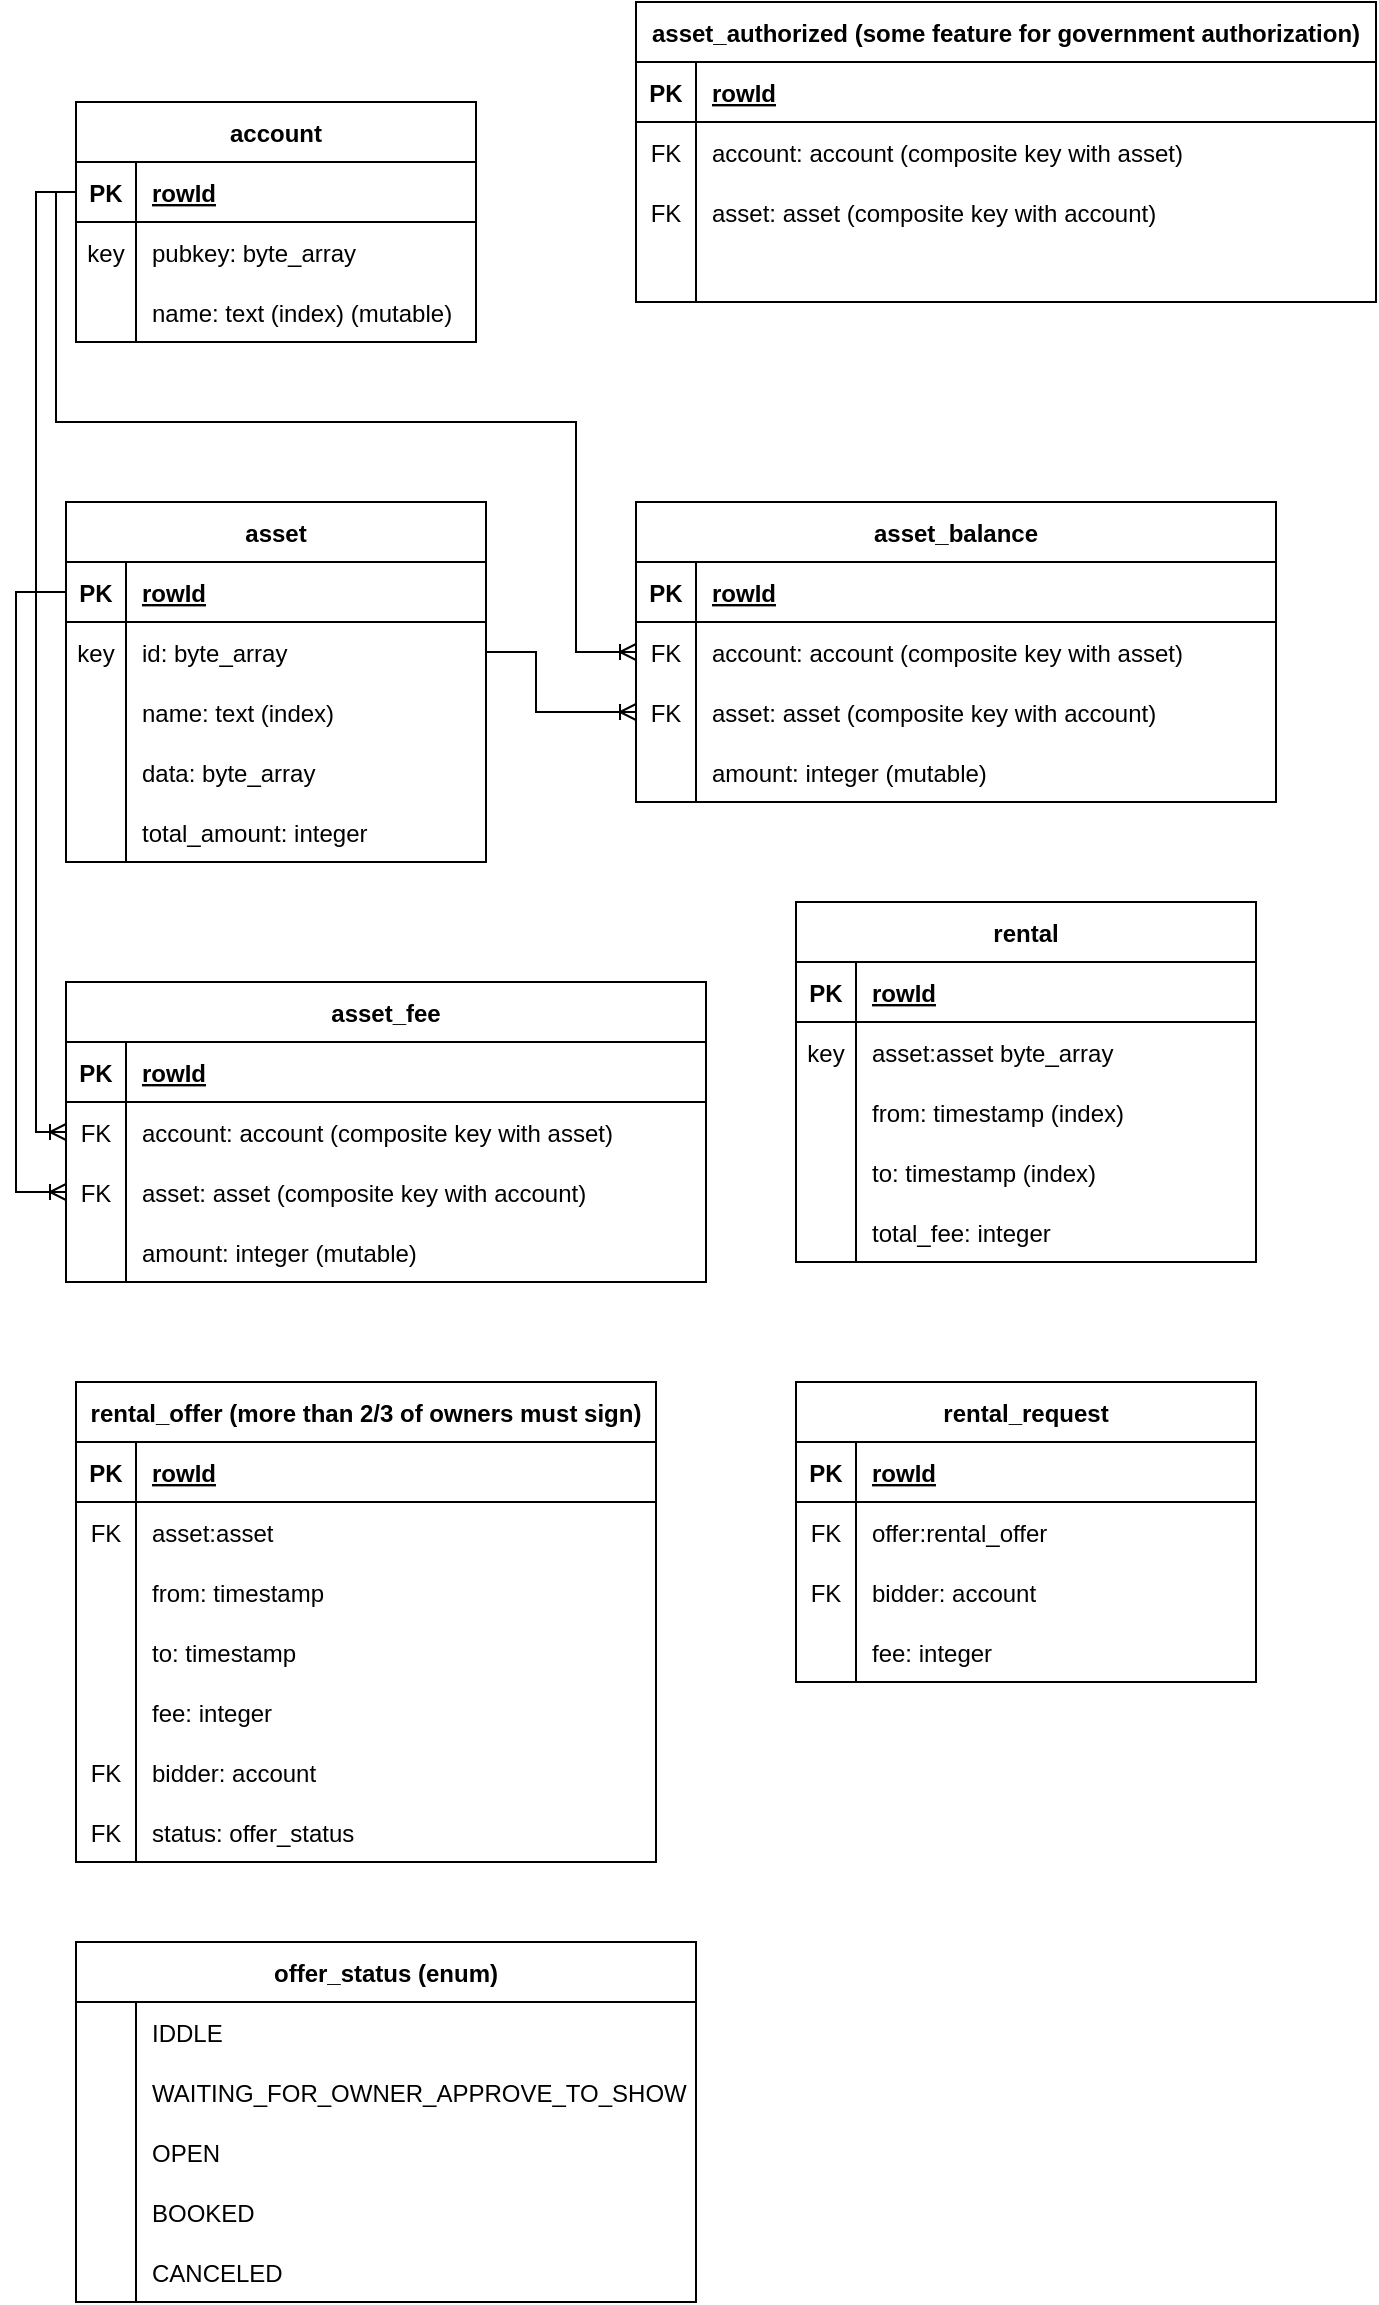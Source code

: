 <mxfile version="20.8.23" type="device"><diagram id="C5RBs43oDa-KdzZeNtuy" name="Page-1"><mxGraphModel dx="893" dy="467" grid="1" gridSize="10" guides="1" tooltips="1" connect="1" arrows="1" fold="1" page="1" pageScale="1" pageWidth="827" pageHeight="1169" math="0" shadow="0"><root><mxCell id="WIyWlLk6GJQsqaUBKTNV-0"/><mxCell id="WIyWlLk6GJQsqaUBKTNV-1" parent="WIyWlLk6GJQsqaUBKTNV-0"/><mxCell id="k_bjgBoS6X2wO3wwFMrc-0" value="account" style="shape=table;startSize=30;container=1;collapsible=1;childLayout=tableLayout;fixedRows=1;rowLines=0;fontStyle=1;align=center;resizeLast=1;" parent="WIyWlLk6GJQsqaUBKTNV-1" vertex="1"><mxGeometry x="120" y="160" width="200" height="120" as="geometry"/></mxCell><mxCell id="k_bjgBoS6X2wO3wwFMrc-1" value="" style="shape=tableRow;horizontal=0;startSize=0;swimlaneHead=0;swimlaneBody=0;fillColor=none;collapsible=0;dropTarget=0;points=[[0,0.5],[1,0.5]];portConstraint=eastwest;top=0;left=0;right=0;bottom=1;" parent="k_bjgBoS6X2wO3wwFMrc-0" vertex="1"><mxGeometry y="30" width="200" height="30" as="geometry"/></mxCell><mxCell id="k_bjgBoS6X2wO3wwFMrc-2" value="PK" style="shape=partialRectangle;connectable=0;fillColor=none;top=0;left=0;bottom=0;right=0;fontStyle=1;overflow=hidden;" parent="k_bjgBoS6X2wO3wwFMrc-1" vertex="1"><mxGeometry width="30" height="30" as="geometry"><mxRectangle width="30" height="30" as="alternateBounds"/></mxGeometry></mxCell><mxCell id="k_bjgBoS6X2wO3wwFMrc-3" value="rowId" style="shape=partialRectangle;connectable=0;fillColor=none;top=0;left=0;bottom=0;right=0;align=left;spacingLeft=6;fontStyle=5;overflow=hidden;" parent="k_bjgBoS6X2wO3wwFMrc-1" vertex="1"><mxGeometry x="30" width="170" height="30" as="geometry"><mxRectangle width="170" height="30" as="alternateBounds"/></mxGeometry></mxCell><mxCell id="k_bjgBoS6X2wO3wwFMrc-4" value="" style="shape=tableRow;horizontal=0;startSize=0;swimlaneHead=0;swimlaneBody=0;fillColor=none;collapsible=0;dropTarget=0;points=[[0,0.5],[1,0.5]];portConstraint=eastwest;top=0;left=0;right=0;bottom=0;" parent="k_bjgBoS6X2wO3wwFMrc-0" vertex="1"><mxGeometry y="60" width="200" height="30" as="geometry"/></mxCell><mxCell id="k_bjgBoS6X2wO3wwFMrc-5" value="key" style="shape=partialRectangle;connectable=0;fillColor=none;top=0;left=0;bottom=0;right=0;editable=1;overflow=hidden;" parent="k_bjgBoS6X2wO3wwFMrc-4" vertex="1"><mxGeometry width="30" height="30" as="geometry"><mxRectangle width="30" height="30" as="alternateBounds"/></mxGeometry></mxCell><mxCell id="k_bjgBoS6X2wO3wwFMrc-6" value="pubkey: byte_array" style="shape=partialRectangle;connectable=0;fillColor=none;top=0;left=0;bottom=0;right=0;align=left;spacingLeft=6;overflow=hidden;" parent="k_bjgBoS6X2wO3wwFMrc-4" vertex="1"><mxGeometry x="30" width="170" height="30" as="geometry"><mxRectangle width="170" height="30" as="alternateBounds"/></mxGeometry></mxCell><mxCell id="k_bjgBoS6X2wO3wwFMrc-7" value="" style="shape=tableRow;horizontal=0;startSize=0;swimlaneHead=0;swimlaneBody=0;fillColor=none;collapsible=0;dropTarget=0;points=[[0,0.5],[1,0.5]];portConstraint=eastwest;top=0;left=0;right=0;bottom=0;" parent="k_bjgBoS6X2wO3wwFMrc-0" vertex="1"><mxGeometry y="90" width="200" height="30" as="geometry"/></mxCell><mxCell id="k_bjgBoS6X2wO3wwFMrc-8" value="" style="shape=partialRectangle;connectable=0;fillColor=none;top=0;left=0;bottom=0;right=0;editable=1;overflow=hidden;" parent="k_bjgBoS6X2wO3wwFMrc-7" vertex="1"><mxGeometry width="30" height="30" as="geometry"><mxRectangle width="30" height="30" as="alternateBounds"/></mxGeometry></mxCell><mxCell id="k_bjgBoS6X2wO3wwFMrc-9" value="name: text (index) (mutable)" style="shape=partialRectangle;connectable=0;fillColor=none;top=0;left=0;bottom=0;right=0;align=left;spacingLeft=6;overflow=hidden;" parent="k_bjgBoS6X2wO3wwFMrc-7" vertex="1"><mxGeometry x="30" width="170" height="30" as="geometry"><mxRectangle width="170" height="30" as="alternateBounds"/></mxGeometry></mxCell><mxCell id="k_bjgBoS6X2wO3wwFMrc-10" value="asset" style="shape=table;startSize=30;container=1;collapsible=1;childLayout=tableLayout;fixedRows=1;rowLines=0;fontStyle=1;align=center;resizeLast=1;" parent="WIyWlLk6GJQsqaUBKTNV-1" vertex="1"><mxGeometry x="115" y="360" width="210" height="180" as="geometry"/></mxCell><mxCell id="k_bjgBoS6X2wO3wwFMrc-11" value="" style="shape=tableRow;horizontal=0;startSize=0;swimlaneHead=0;swimlaneBody=0;fillColor=none;collapsible=0;dropTarget=0;points=[[0,0.5],[1,0.5]];portConstraint=eastwest;top=0;left=0;right=0;bottom=1;" parent="k_bjgBoS6X2wO3wwFMrc-10" vertex="1"><mxGeometry y="30" width="210" height="30" as="geometry"/></mxCell><mxCell id="k_bjgBoS6X2wO3wwFMrc-12" value="PK" style="shape=partialRectangle;connectable=0;fillColor=none;top=0;left=0;bottom=0;right=0;fontStyle=1;overflow=hidden;" parent="k_bjgBoS6X2wO3wwFMrc-11" vertex="1"><mxGeometry width="30" height="30" as="geometry"><mxRectangle width="30" height="30" as="alternateBounds"/></mxGeometry></mxCell><mxCell id="k_bjgBoS6X2wO3wwFMrc-13" value="rowId" style="shape=partialRectangle;connectable=0;fillColor=none;top=0;left=0;bottom=0;right=0;align=left;spacingLeft=6;fontStyle=5;overflow=hidden;" parent="k_bjgBoS6X2wO3wwFMrc-11" vertex="1"><mxGeometry x="30" width="180" height="30" as="geometry"><mxRectangle width="180" height="30" as="alternateBounds"/></mxGeometry></mxCell><mxCell id="k_bjgBoS6X2wO3wwFMrc-14" value="" style="shape=tableRow;horizontal=0;startSize=0;swimlaneHead=0;swimlaneBody=0;fillColor=none;collapsible=0;dropTarget=0;points=[[0,0.5],[1,0.5]];portConstraint=eastwest;top=0;left=0;right=0;bottom=0;" parent="k_bjgBoS6X2wO3wwFMrc-10" vertex="1"><mxGeometry y="60" width="210" height="30" as="geometry"/></mxCell><mxCell id="k_bjgBoS6X2wO3wwFMrc-15" value="key" style="shape=partialRectangle;connectable=0;fillColor=none;top=0;left=0;bottom=0;right=0;editable=1;overflow=hidden;" parent="k_bjgBoS6X2wO3wwFMrc-14" vertex="1"><mxGeometry width="30" height="30" as="geometry"><mxRectangle width="30" height="30" as="alternateBounds"/></mxGeometry></mxCell><mxCell id="k_bjgBoS6X2wO3wwFMrc-16" value="id: byte_array" style="shape=partialRectangle;connectable=0;fillColor=none;top=0;left=0;bottom=0;right=0;align=left;spacingLeft=6;overflow=hidden;" parent="k_bjgBoS6X2wO3wwFMrc-14" vertex="1"><mxGeometry x="30" width="180" height="30" as="geometry"><mxRectangle width="180" height="30" as="alternateBounds"/></mxGeometry></mxCell><mxCell id="k_bjgBoS6X2wO3wwFMrc-17" value="" style="shape=tableRow;horizontal=0;startSize=0;swimlaneHead=0;swimlaneBody=0;fillColor=none;collapsible=0;dropTarget=0;points=[[0,0.5],[1,0.5]];portConstraint=eastwest;top=0;left=0;right=0;bottom=0;" parent="k_bjgBoS6X2wO3wwFMrc-10" vertex="1"><mxGeometry y="90" width="210" height="30" as="geometry"/></mxCell><mxCell id="k_bjgBoS6X2wO3wwFMrc-18" value="" style="shape=partialRectangle;connectable=0;fillColor=none;top=0;left=0;bottom=0;right=0;editable=1;overflow=hidden;" parent="k_bjgBoS6X2wO3wwFMrc-17" vertex="1"><mxGeometry width="30" height="30" as="geometry"><mxRectangle width="30" height="30" as="alternateBounds"/></mxGeometry></mxCell><mxCell id="k_bjgBoS6X2wO3wwFMrc-19" value="name: text (index)" style="shape=partialRectangle;connectable=0;fillColor=none;top=0;left=0;bottom=0;right=0;align=left;spacingLeft=6;overflow=hidden;" parent="k_bjgBoS6X2wO3wwFMrc-17" vertex="1"><mxGeometry x="30" width="180" height="30" as="geometry"><mxRectangle width="180" height="30" as="alternateBounds"/></mxGeometry></mxCell><mxCell id="k_bjgBoS6X2wO3wwFMrc-20" value="" style="shape=tableRow;horizontal=0;startSize=0;swimlaneHead=0;swimlaneBody=0;fillColor=none;collapsible=0;dropTarget=0;points=[[0,0.5],[1,0.5]];portConstraint=eastwest;top=0;left=0;right=0;bottom=0;" parent="k_bjgBoS6X2wO3wwFMrc-10" vertex="1"><mxGeometry y="120" width="210" height="30" as="geometry"/></mxCell><mxCell id="k_bjgBoS6X2wO3wwFMrc-21" value="" style="shape=partialRectangle;connectable=0;fillColor=none;top=0;left=0;bottom=0;right=0;editable=1;overflow=hidden;" parent="k_bjgBoS6X2wO3wwFMrc-20" vertex="1"><mxGeometry width="30" height="30" as="geometry"><mxRectangle width="30" height="30" as="alternateBounds"/></mxGeometry></mxCell><mxCell id="k_bjgBoS6X2wO3wwFMrc-22" value="data: byte_array" style="shape=partialRectangle;connectable=0;fillColor=none;top=0;left=0;bottom=0;right=0;align=left;spacingLeft=6;overflow=hidden;" parent="k_bjgBoS6X2wO3wwFMrc-20" vertex="1"><mxGeometry x="30" width="180" height="30" as="geometry"><mxRectangle width="180" height="30" as="alternateBounds"/></mxGeometry></mxCell><mxCell id="k_bjgBoS6X2wO3wwFMrc-23" value="" style="shape=tableRow;horizontal=0;startSize=0;swimlaneHead=0;swimlaneBody=0;fillColor=none;collapsible=0;dropTarget=0;points=[[0,0.5],[1,0.5]];portConstraint=eastwest;top=0;left=0;right=0;bottom=0;" parent="k_bjgBoS6X2wO3wwFMrc-10" vertex="1"><mxGeometry y="150" width="210" height="30" as="geometry"/></mxCell><mxCell id="k_bjgBoS6X2wO3wwFMrc-24" value="" style="shape=partialRectangle;connectable=0;fillColor=none;top=0;left=0;bottom=0;right=0;editable=1;overflow=hidden;" parent="k_bjgBoS6X2wO3wwFMrc-23" vertex="1"><mxGeometry width="30" height="30" as="geometry"><mxRectangle width="30" height="30" as="alternateBounds"/></mxGeometry></mxCell><mxCell id="k_bjgBoS6X2wO3wwFMrc-25" value="total_amount: integer" style="shape=partialRectangle;connectable=0;fillColor=none;top=0;left=0;bottom=0;right=0;align=left;spacingLeft=6;overflow=hidden;" parent="k_bjgBoS6X2wO3wwFMrc-23" vertex="1"><mxGeometry x="30" width="180" height="30" as="geometry"><mxRectangle width="180" height="30" as="alternateBounds"/></mxGeometry></mxCell><mxCell id="k_bjgBoS6X2wO3wwFMrc-26" value="asset_balance" style="shape=table;startSize=30;container=1;collapsible=1;childLayout=tableLayout;fixedRows=1;rowLines=0;fontStyle=1;align=center;resizeLast=1;" parent="WIyWlLk6GJQsqaUBKTNV-1" vertex="1"><mxGeometry x="400" y="360" width="320" height="150" as="geometry"/></mxCell><mxCell id="k_bjgBoS6X2wO3wwFMrc-27" value="" style="shape=tableRow;horizontal=0;startSize=0;swimlaneHead=0;swimlaneBody=0;fillColor=none;collapsible=0;dropTarget=0;points=[[0,0.5],[1,0.5]];portConstraint=eastwest;top=0;left=0;right=0;bottom=1;" parent="k_bjgBoS6X2wO3wwFMrc-26" vertex="1"><mxGeometry y="30" width="320" height="30" as="geometry"/></mxCell><mxCell id="k_bjgBoS6X2wO3wwFMrc-28" value="PK" style="shape=partialRectangle;connectable=0;fillColor=none;top=0;left=0;bottom=0;right=0;fontStyle=1;overflow=hidden;" parent="k_bjgBoS6X2wO3wwFMrc-27" vertex="1"><mxGeometry width="30" height="30" as="geometry"><mxRectangle width="30" height="30" as="alternateBounds"/></mxGeometry></mxCell><mxCell id="k_bjgBoS6X2wO3wwFMrc-29" value="rowId" style="shape=partialRectangle;connectable=0;fillColor=none;top=0;left=0;bottom=0;right=0;align=left;spacingLeft=6;fontStyle=5;overflow=hidden;" parent="k_bjgBoS6X2wO3wwFMrc-27" vertex="1"><mxGeometry x="30" width="290" height="30" as="geometry"><mxRectangle width="290" height="30" as="alternateBounds"/></mxGeometry></mxCell><mxCell id="k_bjgBoS6X2wO3wwFMrc-30" value="" style="shape=tableRow;horizontal=0;startSize=0;swimlaneHead=0;swimlaneBody=0;fillColor=none;collapsible=0;dropTarget=0;points=[[0,0.5],[1,0.5]];portConstraint=eastwest;top=0;left=0;right=0;bottom=0;" parent="k_bjgBoS6X2wO3wwFMrc-26" vertex="1"><mxGeometry y="60" width="320" height="30" as="geometry"/></mxCell><mxCell id="k_bjgBoS6X2wO3wwFMrc-31" value="FK" style="shape=partialRectangle;connectable=0;fillColor=none;top=0;left=0;bottom=0;right=0;editable=1;overflow=hidden;" parent="k_bjgBoS6X2wO3wwFMrc-30" vertex="1"><mxGeometry width="30" height="30" as="geometry"><mxRectangle width="30" height="30" as="alternateBounds"/></mxGeometry></mxCell><mxCell id="k_bjgBoS6X2wO3wwFMrc-32" value="account: account (composite key with asset)" style="shape=partialRectangle;connectable=0;fillColor=none;top=0;left=0;bottom=0;right=0;align=left;spacingLeft=6;overflow=hidden;" parent="k_bjgBoS6X2wO3wwFMrc-30" vertex="1"><mxGeometry x="30" width="290" height="30" as="geometry"><mxRectangle width="290" height="30" as="alternateBounds"/></mxGeometry></mxCell><mxCell id="k_bjgBoS6X2wO3wwFMrc-33" value="" style="shape=tableRow;horizontal=0;startSize=0;swimlaneHead=0;swimlaneBody=0;fillColor=none;collapsible=0;dropTarget=0;points=[[0,0.5],[1,0.5]];portConstraint=eastwest;top=0;left=0;right=0;bottom=0;" parent="k_bjgBoS6X2wO3wwFMrc-26" vertex="1"><mxGeometry y="90" width="320" height="30" as="geometry"/></mxCell><mxCell id="k_bjgBoS6X2wO3wwFMrc-34" value="FK" style="shape=partialRectangle;connectable=0;fillColor=none;top=0;left=0;bottom=0;right=0;editable=1;overflow=hidden;" parent="k_bjgBoS6X2wO3wwFMrc-33" vertex="1"><mxGeometry width="30" height="30" as="geometry"><mxRectangle width="30" height="30" as="alternateBounds"/></mxGeometry></mxCell><mxCell id="k_bjgBoS6X2wO3wwFMrc-35" value="asset: asset (composite key with account)" style="shape=partialRectangle;connectable=0;fillColor=none;top=0;left=0;bottom=0;right=0;align=left;spacingLeft=6;overflow=hidden;" parent="k_bjgBoS6X2wO3wwFMrc-33" vertex="1"><mxGeometry x="30" width="290" height="30" as="geometry"><mxRectangle width="290" height="30" as="alternateBounds"/></mxGeometry></mxCell><mxCell id="k_bjgBoS6X2wO3wwFMrc-36" value="" style="shape=tableRow;horizontal=0;startSize=0;swimlaneHead=0;swimlaneBody=0;fillColor=none;collapsible=0;dropTarget=0;points=[[0,0.5],[1,0.5]];portConstraint=eastwest;top=0;left=0;right=0;bottom=0;" parent="k_bjgBoS6X2wO3wwFMrc-26" vertex="1"><mxGeometry y="120" width="320" height="30" as="geometry"/></mxCell><mxCell id="k_bjgBoS6X2wO3wwFMrc-37" value="" style="shape=partialRectangle;connectable=0;fillColor=none;top=0;left=0;bottom=0;right=0;editable=1;overflow=hidden;" parent="k_bjgBoS6X2wO3wwFMrc-36" vertex="1"><mxGeometry width="30" height="30" as="geometry"><mxRectangle width="30" height="30" as="alternateBounds"/></mxGeometry></mxCell><mxCell id="k_bjgBoS6X2wO3wwFMrc-38" value="amount: integer (mutable)" style="shape=partialRectangle;connectable=0;fillColor=none;top=0;left=0;bottom=0;right=0;align=left;spacingLeft=6;overflow=hidden;" parent="k_bjgBoS6X2wO3wwFMrc-36" vertex="1"><mxGeometry x="30" width="290" height="30" as="geometry"><mxRectangle width="290" height="30" as="alternateBounds"/></mxGeometry></mxCell><mxCell id="k_bjgBoS6X2wO3wwFMrc-39" value="asset_fee" style="shape=table;startSize=30;container=1;collapsible=1;childLayout=tableLayout;fixedRows=1;rowLines=0;fontStyle=1;align=center;resizeLast=1;" parent="WIyWlLk6GJQsqaUBKTNV-1" vertex="1"><mxGeometry x="115" y="600" width="320" height="150" as="geometry"/></mxCell><mxCell id="k_bjgBoS6X2wO3wwFMrc-40" value="" style="shape=tableRow;horizontal=0;startSize=0;swimlaneHead=0;swimlaneBody=0;fillColor=none;collapsible=0;dropTarget=0;points=[[0,0.5],[1,0.5]];portConstraint=eastwest;top=0;left=0;right=0;bottom=1;" parent="k_bjgBoS6X2wO3wwFMrc-39" vertex="1"><mxGeometry y="30" width="320" height="30" as="geometry"/></mxCell><mxCell id="k_bjgBoS6X2wO3wwFMrc-41" value="PK" style="shape=partialRectangle;connectable=0;fillColor=none;top=0;left=0;bottom=0;right=0;fontStyle=1;overflow=hidden;" parent="k_bjgBoS6X2wO3wwFMrc-40" vertex="1"><mxGeometry width="30" height="30" as="geometry"><mxRectangle width="30" height="30" as="alternateBounds"/></mxGeometry></mxCell><mxCell id="k_bjgBoS6X2wO3wwFMrc-42" value="rowId" style="shape=partialRectangle;connectable=0;fillColor=none;top=0;left=0;bottom=0;right=0;align=left;spacingLeft=6;fontStyle=5;overflow=hidden;" parent="k_bjgBoS6X2wO3wwFMrc-40" vertex="1"><mxGeometry x="30" width="290" height="30" as="geometry"><mxRectangle width="290" height="30" as="alternateBounds"/></mxGeometry></mxCell><mxCell id="k_bjgBoS6X2wO3wwFMrc-43" value="" style="shape=tableRow;horizontal=0;startSize=0;swimlaneHead=0;swimlaneBody=0;fillColor=none;collapsible=0;dropTarget=0;points=[[0,0.5],[1,0.5]];portConstraint=eastwest;top=0;left=0;right=0;bottom=0;" parent="k_bjgBoS6X2wO3wwFMrc-39" vertex="1"><mxGeometry y="60" width="320" height="30" as="geometry"/></mxCell><mxCell id="k_bjgBoS6X2wO3wwFMrc-44" value="FK" style="shape=partialRectangle;connectable=0;fillColor=none;top=0;left=0;bottom=0;right=0;editable=1;overflow=hidden;" parent="k_bjgBoS6X2wO3wwFMrc-43" vertex="1"><mxGeometry width="30" height="30" as="geometry"><mxRectangle width="30" height="30" as="alternateBounds"/></mxGeometry></mxCell><mxCell id="k_bjgBoS6X2wO3wwFMrc-45" value="account: account (composite key with asset)" style="shape=partialRectangle;connectable=0;fillColor=none;top=0;left=0;bottom=0;right=0;align=left;spacingLeft=6;overflow=hidden;" parent="k_bjgBoS6X2wO3wwFMrc-43" vertex="1"><mxGeometry x="30" width="290" height="30" as="geometry"><mxRectangle width="290" height="30" as="alternateBounds"/></mxGeometry></mxCell><mxCell id="k_bjgBoS6X2wO3wwFMrc-46" value="" style="shape=tableRow;horizontal=0;startSize=0;swimlaneHead=0;swimlaneBody=0;fillColor=none;collapsible=0;dropTarget=0;points=[[0,0.5],[1,0.5]];portConstraint=eastwest;top=0;left=0;right=0;bottom=0;" parent="k_bjgBoS6X2wO3wwFMrc-39" vertex="1"><mxGeometry y="90" width="320" height="30" as="geometry"/></mxCell><mxCell id="k_bjgBoS6X2wO3wwFMrc-47" value="FK" style="shape=partialRectangle;connectable=0;fillColor=none;top=0;left=0;bottom=0;right=0;editable=1;overflow=hidden;" parent="k_bjgBoS6X2wO3wwFMrc-46" vertex="1"><mxGeometry width="30" height="30" as="geometry"><mxRectangle width="30" height="30" as="alternateBounds"/></mxGeometry></mxCell><mxCell id="k_bjgBoS6X2wO3wwFMrc-48" value="asset: asset (composite key with account)" style="shape=partialRectangle;connectable=0;fillColor=none;top=0;left=0;bottom=0;right=0;align=left;spacingLeft=6;overflow=hidden;" parent="k_bjgBoS6X2wO3wwFMrc-46" vertex="1"><mxGeometry x="30" width="290" height="30" as="geometry"><mxRectangle width="290" height="30" as="alternateBounds"/></mxGeometry></mxCell><mxCell id="k_bjgBoS6X2wO3wwFMrc-49" value="" style="shape=tableRow;horizontal=0;startSize=0;swimlaneHead=0;swimlaneBody=0;fillColor=none;collapsible=0;dropTarget=0;points=[[0,0.5],[1,0.5]];portConstraint=eastwest;top=0;left=0;right=0;bottom=0;" parent="k_bjgBoS6X2wO3wwFMrc-39" vertex="1"><mxGeometry y="120" width="320" height="30" as="geometry"/></mxCell><mxCell id="k_bjgBoS6X2wO3wwFMrc-50" value="" style="shape=partialRectangle;connectable=0;fillColor=none;top=0;left=0;bottom=0;right=0;editable=1;overflow=hidden;" parent="k_bjgBoS6X2wO3wwFMrc-49" vertex="1"><mxGeometry width="30" height="30" as="geometry"><mxRectangle width="30" height="30" as="alternateBounds"/></mxGeometry></mxCell><mxCell id="k_bjgBoS6X2wO3wwFMrc-51" value="amount: integer (mutable)" style="shape=partialRectangle;connectable=0;fillColor=none;top=0;left=0;bottom=0;right=0;align=left;spacingLeft=6;overflow=hidden;" parent="k_bjgBoS6X2wO3wwFMrc-49" vertex="1"><mxGeometry x="30" width="290" height="30" as="geometry"><mxRectangle width="290" height="30" as="alternateBounds"/></mxGeometry></mxCell><mxCell id="76Suy1pOhnN6ulCy1b9t-0" value="" style="edgeStyle=orthogonalEdgeStyle;fontSize=12;html=1;endArrow=ERoneToMany;rounded=0;exitX=0;exitY=0.5;exitDx=0;exitDy=0;entryX=0;entryY=0.5;entryDx=0;entryDy=0;" edge="1" parent="WIyWlLk6GJQsqaUBKTNV-1" source="k_bjgBoS6X2wO3wwFMrc-1" target="k_bjgBoS6X2wO3wwFMrc-30"><mxGeometry width="100" height="100" relative="1" as="geometry"><mxPoint x="310" y="320" as="sourcePoint"/><mxPoint x="410" y="220" as="targetPoint"/><Array as="points"><mxPoint x="110" y="205"/><mxPoint x="110" y="320"/><mxPoint x="370" y="320"/><mxPoint x="370" y="435"/></Array></mxGeometry></mxCell><mxCell id="76Suy1pOhnN6ulCy1b9t-1" value="" style="edgeStyle=orthogonalEdgeStyle;fontSize=12;html=1;endArrow=ERoneToMany;rounded=0;exitX=1;exitY=0.5;exitDx=0;exitDy=0;entryX=0;entryY=0.5;entryDx=0;entryDy=0;" edge="1" parent="WIyWlLk6GJQsqaUBKTNV-1" source="k_bjgBoS6X2wO3wwFMrc-14" target="k_bjgBoS6X2wO3wwFMrc-33"><mxGeometry width="100" height="100" relative="1" as="geometry"><mxPoint x="310" y="460" as="sourcePoint"/><mxPoint x="410" y="360" as="targetPoint"/><Array as="points"><mxPoint x="350" y="435"/><mxPoint x="350" y="465"/></Array></mxGeometry></mxCell><mxCell id="76Suy1pOhnN6ulCy1b9t-2" value="" style="edgeStyle=orthogonalEdgeStyle;fontSize=12;html=1;endArrow=ERoneToMany;rounded=0;exitX=0;exitY=0.5;exitDx=0;exitDy=0;entryX=0;entryY=0.5;entryDx=0;entryDy=0;" edge="1" parent="WIyWlLk6GJQsqaUBKTNV-1" source="k_bjgBoS6X2wO3wwFMrc-1" target="k_bjgBoS6X2wO3wwFMrc-43"><mxGeometry width="100" height="100" relative="1" as="geometry"><mxPoint x="310" y="390" as="sourcePoint"/><mxPoint x="70" y="530" as="targetPoint"/><Array as="points"><mxPoint x="100" y="205"/><mxPoint x="100" y="675"/></Array></mxGeometry></mxCell><mxCell id="76Suy1pOhnN6ulCy1b9t-3" value="" style="edgeStyle=orthogonalEdgeStyle;fontSize=12;html=1;endArrow=ERoneToMany;rounded=0;entryX=0;entryY=0.5;entryDx=0;entryDy=0;exitX=0;exitY=0.5;exitDx=0;exitDy=0;" edge="1" parent="WIyWlLk6GJQsqaUBKTNV-1" source="k_bjgBoS6X2wO3wwFMrc-11" target="k_bjgBoS6X2wO3wwFMrc-46"><mxGeometry width="100" height="100" relative="1" as="geometry"><mxPoint x="310" y="590" as="sourcePoint"/><mxPoint x="410" y="490" as="targetPoint"/><Array as="points"><mxPoint x="90" y="405"/><mxPoint x="90" y="705"/></Array></mxGeometry></mxCell><mxCell id="76Suy1pOhnN6ulCy1b9t-5" value="asset_authorized (some feature for government authorization)" style="shape=table;startSize=30;container=1;collapsible=1;childLayout=tableLayout;fixedRows=1;rowLines=0;fontStyle=1;align=center;resizeLast=1;" vertex="1" parent="WIyWlLk6GJQsqaUBKTNV-1"><mxGeometry x="400" y="110" width="370" height="150" as="geometry"/></mxCell><mxCell id="76Suy1pOhnN6ulCy1b9t-6" value="" style="shape=tableRow;horizontal=0;startSize=0;swimlaneHead=0;swimlaneBody=0;fillColor=none;collapsible=0;dropTarget=0;points=[[0,0.5],[1,0.5]];portConstraint=eastwest;top=0;left=0;right=0;bottom=1;" vertex="1" parent="76Suy1pOhnN6ulCy1b9t-5"><mxGeometry y="30" width="370" height="30" as="geometry"/></mxCell><mxCell id="76Suy1pOhnN6ulCy1b9t-7" value="PK" style="shape=partialRectangle;connectable=0;fillColor=none;top=0;left=0;bottom=0;right=0;fontStyle=1;overflow=hidden;" vertex="1" parent="76Suy1pOhnN6ulCy1b9t-6"><mxGeometry width="30" height="30" as="geometry"><mxRectangle width="30" height="30" as="alternateBounds"/></mxGeometry></mxCell><mxCell id="76Suy1pOhnN6ulCy1b9t-8" value="rowId" style="shape=partialRectangle;connectable=0;fillColor=none;top=0;left=0;bottom=0;right=0;align=left;spacingLeft=6;fontStyle=5;overflow=hidden;" vertex="1" parent="76Suy1pOhnN6ulCy1b9t-6"><mxGeometry x="30" width="340" height="30" as="geometry"><mxRectangle width="340" height="30" as="alternateBounds"/></mxGeometry></mxCell><mxCell id="76Suy1pOhnN6ulCy1b9t-9" value="" style="shape=tableRow;horizontal=0;startSize=0;swimlaneHead=0;swimlaneBody=0;fillColor=none;collapsible=0;dropTarget=0;points=[[0,0.5],[1,0.5]];portConstraint=eastwest;top=0;left=0;right=0;bottom=0;" vertex="1" parent="76Suy1pOhnN6ulCy1b9t-5"><mxGeometry y="60" width="370" height="30" as="geometry"/></mxCell><mxCell id="76Suy1pOhnN6ulCy1b9t-10" value="FK" style="shape=partialRectangle;connectable=0;fillColor=none;top=0;left=0;bottom=0;right=0;editable=1;overflow=hidden;" vertex="1" parent="76Suy1pOhnN6ulCy1b9t-9"><mxGeometry width="30" height="30" as="geometry"><mxRectangle width="30" height="30" as="alternateBounds"/></mxGeometry></mxCell><mxCell id="76Suy1pOhnN6ulCy1b9t-11" value="account: account (composite key with asset)" style="shape=partialRectangle;connectable=0;fillColor=none;top=0;left=0;bottom=0;right=0;align=left;spacingLeft=6;overflow=hidden;" vertex="1" parent="76Suy1pOhnN6ulCy1b9t-9"><mxGeometry x="30" width="340" height="30" as="geometry"><mxRectangle width="340" height="30" as="alternateBounds"/></mxGeometry></mxCell><mxCell id="76Suy1pOhnN6ulCy1b9t-12" value="" style="shape=tableRow;horizontal=0;startSize=0;swimlaneHead=0;swimlaneBody=0;fillColor=none;collapsible=0;dropTarget=0;points=[[0,0.5],[1,0.5]];portConstraint=eastwest;top=0;left=0;right=0;bottom=0;" vertex="1" parent="76Suy1pOhnN6ulCy1b9t-5"><mxGeometry y="90" width="370" height="30" as="geometry"/></mxCell><mxCell id="76Suy1pOhnN6ulCy1b9t-13" value="FK" style="shape=partialRectangle;connectable=0;fillColor=none;top=0;left=0;bottom=0;right=0;editable=1;overflow=hidden;" vertex="1" parent="76Suy1pOhnN6ulCy1b9t-12"><mxGeometry width="30" height="30" as="geometry"><mxRectangle width="30" height="30" as="alternateBounds"/></mxGeometry></mxCell><mxCell id="76Suy1pOhnN6ulCy1b9t-14" value="asset: asset (composite key with account)" style="shape=partialRectangle;connectable=0;fillColor=none;top=0;left=0;bottom=0;right=0;align=left;spacingLeft=6;overflow=hidden;" vertex="1" parent="76Suy1pOhnN6ulCy1b9t-12"><mxGeometry x="30" width="340" height="30" as="geometry"><mxRectangle width="340" height="30" as="alternateBounds"/></mxGeometry></mxCell><mxCell id="76Suy1pOhnN6ulCy1b9t-15" value="" style="shape=tableRow;horizontal=0;startSize=0;swimlaneHead=0;swimlaneBody=0;fillColor=none;collapsible=0;dropTarget=0;points=[[0,0.5],[1,0.5]];portConstraint=eastwest;top=0;left=0;right=0;bottom=0;" vertex="1" parent="76Suy1pOhnN6ulCy1b9t-5"><mxGeometry y="120" width="370" height="30" as="geometry"/></mxCell><mxCell id="76Suy1pOhnN6ulCy1b9t-16" value="" style="shape=partialRectangle;connectable=0;fillColor=none;top=0;left=0;bottom=0;right=0;editable=1;overflow=hidden;" vertex="1" parent="76Suy1pOhnN6ulCy1b9t-15"><mxGeometry width="30" height="30" as="geometry"><mxRectangle width="30" height="30" as="alternateBounds"/></mxGeometry></mxCell><mxCell id="76Suy1pOhnN6ulCy1b9t-17" value="" style="shape=partialRectangle;connectable=0;fillColor=none;top=0;left=0;bottom=0;right=0;align=left;spacingLeft=6;overflow=hidden;" vertex="1" parent="76Suy1pOhnN6ulCy1b9t-15"><mxGeometry x="30" width="340" height="30" as="geometry"><mxRectangle width="340" height="30" as="alternateBounds"/></mxGeometry></mxCell><mxCell id="76Suy1pOhnN6ulCy1b9t-18" value="rental" style="shape=table;startSize=30;container=1;collapsible=1;childLayout=tableLayout;fixedRows=1;rowLines=0;fontStyle=1;align=center;resizeLast=1;" vertex="1" parent="WIyWlLk6GJQsqaUBKTNV-1"><mxGeometry x="480" y="560" width="230" height="180" as="geometry"/></mxCell><mxCell id="76Suy1pOhnN6ulCy1b9t-19" value="" style="shape=tableRow;horizontal=0;startSize=0;swimlaneHead=0;swimlaneBody=0;fillColor=none;collapsible=0;dropTarget=0;points=[[0,0.5],[1,0.5]];portConstraint=eastwest;top=0;left=0;right=0;bottom=1;" vertex="1" parent="76Suy1pOhnN6ulCy1b9t-18"><mxGeometry y="30" width="230" height="30" as="geometry"/></mxCell><mxCell id="76Suy1pOhnN6ulCy1b9t-20" value="PK" style="shape=partialRectangle;connectable=0;fillColor=none;top=0;left=0;bottom=0;right=0;fontStyle=1;overflow=hidden;" vertex="1" parent="76Suy1pOhnN6ulCy1b9t-19"><mxGeometry width="30" height="30" as="geometry"><mxRectangle width="30" height="30" as="alternateBounds"/></mxGeometry></mxCell><mxCell id="76Suy1pOhnN6ulCy1b9t-21" value="rowId" style="shape=partialRectangle;connectable=0;fillColor=none;top=0;left=0;bottom=0;right=0;align=left;spacingLeft=6;fontStyle=5;overflow=hidden;" vertex="1" parent="76Suy1pOhnN6ulCy1b9t-19"><mxGeometry x="30" width="200" height="30" as="geometry"><mxRectangle width="200" height="30" as="alternateBounds"/></mxGeometry></mxCell><mxCell id="76Suy1pOhnN6ulCy1b9t-22" value="" style="shape=tableRow;horizontal=0;startSize=0;swimlaneHead=0;swimlaneBody=0;fillColor=none;collapsible=0;dropTarget=0;points=[[0,0.5],[1,0.5]];portConstraint=eastwest;top=0;left=0;right=0;bottom=0;" vertex="1" parent="76Suy1pOhnN6ulCy1b9t-18"><mxGeometry y="60" width="230" height="30" as="geometry"/></mxCell><mxCell id="76Suy1pOhnN6ulCy1b9t-23" value="key" style="shape=partialRectangle;connectable=0;fillColor=none;top=0;left=0;bottom=0;right=0;editable=1;overflow=hidden;" vertex="1" parent="76Suy1pOhnN6ulCy1b9t-22"><mxGeometry width="30" height="30" as="geometry"><mxRectangle width="30" height="30" as="alternateBounds"/></mxGeometry></mxCell><mxCell id="76Suy1pOhnN6ulCy1b9t-24" value="asset:asset byte_array" style="shape=partialRectangle;connectable=0;fillColor=none;top=0;left=0;bottom=0;right=0;align=left;spacingLeft=6;overflow=hidden;" vertex="1" parent="76Suy1pOhnN6ulCy1b9t-22"><mxGeometry x="30" width="200" height="30" as="geometry"><mxRectangle width="200" height="30" as="alternateBounds"/></mxGeometry></mxCell><mxCell id="76Suy1pOhnN6ulCy1b9t-25" value="" style="shape=tableRow;horizontal=0;startSize=0;swimlaneHead=0;swimlaneBody=0;fillColor=none;collapsible=0;dropTarget=0;points=[[0,0.5],[1,0.5]];portConstraint=eastwest;top=0;left=0;right=0;bottom=0;" vertex="1" parent="76Suy1pOhnN6ulCy1b9t-18"><mxGeometry y="90" width="230" height="30" as="geometry"/></mxCell><mxCell id="76Suy1pOhnN6ulCy1b9t-26" value="" style="shape=partialRectangle;connectable=0;fillColor=none;top=0;left=0;bottom=0;right=0;editable=1;overflow=hidden;" vertex="1" parent="76Suy1pOhnN6ulCy1b9t-25"><mxGeometry width="30" height="30" as="geometry"><mxRectangle width="30" height="30" as="alternateBounds"/></mxGeometry></mxCell><mxCell id="76Suy1pOhnN6ulCy1b9t-27" value="from: timestamp (index)" style="shape=partialRectangle;connectable=0;fillColor=none;top=0;left=0;bottom=0;right=0;align=left;spacingLeft=6;overflow=hidden;" vertex="1" parent="76Suy1pOhnN6ulCy1b9t-25"><mxGeometry x="30" width="200" height="30" as="geometry"><mxRectangle width="200" height="30" as="alternateBounds"/></mxGeometry></mxCell><mxCell id="76Suy1pOhnN6ulCy1b9t-28" value="" style="shape=tableRow;horizontal=0;startSize=0;swimlaneHead=0;swimlaneBody=0;fillColor=none;collapsible=0;dropTarget=0;points=[[0,0.5],[1,0.5]];portConstraint=eastwest;top=0;left=0;right=0;bottom=0;" vertex="1" parent="76Suy1pOhnN6ulCy1b9t-18"><mxGeometry y="120" width="230" height="30" as="geometry"/></mxCell><mxCell id="76Suy1pOhnN6ulCy1b9t-29" value="" style="shape=partialRectangle;connectable=0;fillColor=none;top=0;left=0;bottom=0;right=0;editable=1;overflow=hidden;" vertex="1" parent="76Suy1pOhnN6ulCy1b9t-28"><mxGeometry width="30" height="30" as="geometry"><mxRectangle width="30" height="30" as="alternateBounds"/></mxGeometry></mxCell><mxCell id="76Suy1pOhnN6ulCy1b9t-30" value="to: timestamp (index)" style="shape=partialRectangle;connectable=0;fillColor=none;top=0;left=0;bottom=0;right=0;align=left;spacingLeft=6;overflow=hidden;" vertex="1" parent="76Suy1pOhnN6ulCy1b9t-28"><mxGeometry x="30" width="200" height="30" as="geometry"><mxRectangle width="200" height="30" as="alternateBounds"/></mxGeometry></mxCell><mxCell id="76Suy1pOhnN6ulCy1b9t-31" value="" style="shape=tableRow;horizontal=0;startSize=0;swimlaneHead=0;swimlaneBody=0;fillColor=none;collapsible=0;dropTarget=0;points=[[0,0.5],[1,0.5]];portConstraint=eastwest;top=0;left=0;right=0;bottom=0;" vertex="1" parent="76Suy1pOhnN6ulCy1b9t-18"><mxGeometry y="150" width="230" height="30" as="geometry"/></mxCell><mxCell id="76Suy1pOhnN6ulCy1b9t-32" value="" style="shape=partialRectangle;connectable=0;fillColor=none;top=0;left=0;bottom=0;right=0;editable=1;overflow=hidden;" vertex="1" parent="76Suy1pOhnN6ulCy1b9t-31"><mxGeometry width="30" height="30" as="geometry"><mxRectangle width="30" height="30" as="alternateBounds"/></mxGeometry></mxCell><mxCell id="76Suy1pOhnN6ulCy1b9t-33" value="total_fee: integer" style="shape=partialRectangle;connectable=0;fillColor=none;top=0;left=0;bottom=0;right=0;align=left;spacingLeft=6;overflow=hidden;" vertex="1" parent="76Suy1pOhnN6ulCy1b9t-31"><mxGeometry x="30" width="200" height="30" as="geometry"><mxRectangle width="200" height="30" as="alternateBounds"/></mxGeometry></mxCell><mxCell id="76Suy1pOhnN6ulCy1b9t-34" value="rental_offer (more than 2/3 of owners must sign)" style="shape=table;startSize=30;container=1;collapsible=1;childLayout=tableLayout;fixedRows=1;rowLines=0;fontStyle=1;align=center;resizeLast=1;" vertex="1" parent="WIyWlLk6GJQsqaUBKTNV-1"><mxGeometry x="120" y="800" width="290" height="240" as="geometry"/></mxCell><mxCell id="76Suy1pOhnN6ulCy1b9t-35" value="" style="shape=tableRow;horizontal=0;startSize=0;swimlaneHead=0;swimlaneBody=0;fillColor=none;collapsible=0;dropTarget=0;points=[[0,0.5],[1,0.5]];portConstraint=eastwest;top=0;left=0;right=0;bottom=1;" vertex="1" parent="76Suy1pOhnN6ulCy1b9t-34"><mxGeometry y="30" width="290" height="30" as="geometry"/></mxCell><mxCell id="76Suy1pOhnN6ulCy1b9t-36" value="PK" style="shape=partialRectangle;connectable=0;fillColor=none;top=0;left=0;bottom=0;right=0;fontStyle=1;overflow=hidden;" vertex="1" parent="76Suy1pOhnN6ulCy1b9t-35"><mxGeometry width="30" height="30" as="geometry"><mxRectangle width="30" height="30" as="alternateBounds"/></mxGeometry></mxCell><mxCell id="76Suy1pOhnN6ulCy1b9t-37" value="rowId" style="shape=partialRectangle;connectable=0;fillColor=none;top=0;left=0;bottom=0;right=0;align=left;spacingLeft=6;fontStyle=5;overflow=hidden;" vertex="1" parent="76Suy1pOhnN6ulCy1b9t-35"><mxGeometry x="30" width="260" height="30" as="geometry"><mxRectangle width="260" height="30" as="alternateBounds"/></mxGeometry></mxCell><mxCell id="76Suy1pOhnN6ulCy1b9t-38" value="" style="shape=tableRow;horizontal=0;startSize=0;swimlaneHead=0;swimlaneBody=0;fillColor=none;collapsible=0;dropTarget=0;points=[[0,0.5],[1,0.5]];portConstraint=eastwest;top=0;left=0;right=0;bottom=0;" vertex="1" parent="76Suy1pOhnN6ulCy1b9t-34"><mxGeometry y="60" width="290" height="30" as="geometry"/></mxCell><mxCell id="76Suy1pOhnN6ulCy1b9t-39" value="FK" style="shape=partialRectangle;connectable=0;fillColor=none;top=0;left=0;bottom=0;right=0;editable=1;overflow=hidden;" vertex="1" parent="76Suy1pOhnN6ulCy1b9t-38"><mxGeometry width="30" height="30" as="geometry"><mxRectangle width="30" height="30" as="alternateBounds"/></mxGeometry></mxCell><mxCell id="76Suy1pOhnN6ulCy1b9t-40" value="asset:asset" style="shape=partialRectangle;connectable=0;fillColor=none;top=0;left=0;bottom=0;right=0;align=left;spacingLeft=6;overflow=hidden;" vertex="1" parent="76Suy1pOhnN6ulCy1b9t-38"><mxGeometry x="30" width="260" height="30" as="geometry"><mxRectangle width="260" height="30" as="alternateBounds"/></mxGeometry></mxCell><mxCell id="76Suy1pOhnN6ulCy1b9t-41" value="" style="shape=tableRow;horizontal=0;startSize=0;swimlaneHead=0;swimlaneBody=0;fillColor=none;collapsible=0;dropTarget=0;points=[[0,0.5],[1,0.5]];portConstraint=eastwest;top=0;left=0;right=0;bottom=0;" vertex="1" parent="76Suy1pOhnN6ulCy1b9t-34"><mxGeometry y="90" width="290" height="30" as="geometry"/></mxCell><mxCell id="76Suy1pOhnN6ulCy1b9t-42" value="" style="shape=partialRectangle;connectable=0;fillColor=none;top=0;left=0;bottom=0;right=0;editable=1;overflow=hidden;" vertex="1" parent="76Suy1pOhnN6ulCy1b9t-41"><mxGeometry width="30" height="30" as="geometry"><mxRectangle width="30" height="30" as="alternateBounds"/></mxGeometry></mxCell><mxCell id="76Suy1pOhnN6ulCy1b9t-43" value="from: timestamp" style="shape=partialRectangle;connectable=0;fillColor=none;top=0;left=0;bottom=0;right=0;align=left;spacingLeft=6;overflow=hidden;" vertex="1" parent="76Suy1pOhnN6ulCy1b9t-41"><mxGeometry x="30" width="260" height="30" as="geometry"><mxRectangle width="260" height="30" as="alternateBounds"/></mxGeometry></mxCell><mxCell id="76Suy1pOhnN6ulCy1b9t-44" value="" style="shape=tableRow;horizontal=0;startSize=0;swimlaneHead=0;swimlaneBody=0;fillColor=none;collapsible=0;dropTarget=0;points=[[0,0.5],[1,0.5]];portConstraint=eastwest;top=0;left=0;right=0;bottom=0;" vertex="1" parent="76Suy1pOhnN6ulCy1b9t-34"><mxGeometry y="120" width="290" height="30" as="geometry"/></mxCell><mxCell id="76Suy1pOhnN6ulCy1b9t-45" value="" style="shape=partialRectangle;connectable=0;fillColor=none;top=0;left=0;bottom=0;right=0;editable=1;overflow=hidden;" vertex="1" parent="76Suy1pOhnN6ulCy1b9t-44"><mxGeometry width="30" height="30" as="geometry"><mxRectangle width="30" height="30" as="alternateBounds"/></mxGeometry></mxCell><mxCell id="76Suy1pOhnN6ulCy1b9t-46" value="to: timestamp" style="shape=partialRectangle;connectable=0;fillColor=none;top=0;left=0;bottom=0;right=0;align=left;spacingLeft=6;overflow=hidden;" vertex="1" parent="76Suy1pOhnN6ulCy1b9t-44"><mxGeometry x="30" width="260" height="30" as="geometry"><mxRectangle width="260" height="30" as="alternateBounds"/></mxGeometry></mxCell><mxCell id="76Suy1pOhnN6ulCy1b9t-47" value="" style="shape=tableRow;horizontal=0;startSize=0;swimlaneHead=0;swimlaneBody=0;fillColor=none;collapsible=0;dropTarget=0;points=[[0,0.5],[1,0.5]];portConstraint=eastwest;top=0;left=0;right=0;bottom=0;" vertex="1" parent="76Suy1pOhnN6ulCy1b9t-34"><mxGeometry y="150" width="290" height="30" as="geometry"/></mxCell><mxCell id="76Suy1pOhnN6ulCy1b9t-48" value="" style="shape=partialRectangle;connectable=0;fillColor=none;top=0;left=0;bottom=0;right=0;editable=1;overflow=hidden;" vertex="1" parent="76Suy1pOhnN6ulCy1b9t-47"><mxGeometry width="30" height="30" as="geometry"><mxRectangle width="30" height="30" as="alternateBounds"/></mxGeometry></mxCell><mxCell id="76Suy1pOhnN6ulCy1b9t-49" value="fee: integer" style="shape=partialRectangle;connectable=0;fillColor=none;top=0;left=0;bottom=0;right=0;align=left;spacingLeft=6;overflow=hidden;" vertex="1" parent="76Suy1pOhnN6ulCy1b9t-47"><mxGeometry x="30" width="260" height="30" as="geometry"><mxRectangle width="260" height="30" as="alternateBounds"/></mxGeometry></mxCell><mxCell id="76Suy1pOhnN6ulCy1b9t-66" value="" style="shape=tableRow;horizontal=0;startSize=0;swimlaneHead=0;swimlaneBody=0;fillColor=none;collapsible=0;dropTarget=0;points=[[0,0.5],[1,0.5]];portConstraint=eastwest;top=0;left=0;right=0;bottom=0;" vertex="1" parent="76Suy1pOhnN6ulCy1b9t-34"><mxGeometry y="180" width="290" height="30" as="geometry"/></mxCell><mxCell id="76Suy1pOhnN6ulCy1b9t-67" value="FK" style="shape=partialRectangle;connectable=0;fillColor=none;top=0;left=0;bottom=0;right=0;editable=1;overflow=hidden;" vertex="1" parent="76Suy1pOhnN6ulCy1b9t-66"><mxGeometry width="30" height="30" as="geometry"><mxRectangle width="30" height="30" as="alternateBounds"/></mxGeometry></mxCell><mxCell id="76Suy1pOhnN6ulCy1b9t-68" value="bidder: account" style="shape=partialRectangle;connectable=0;fillColor=none;top=0;left=0;bottom=0;right=0;align=left;spacingLeft=6;overflow=hidden;" vertex="1" parent="76Suy1pOhnN6ulCy1b9t-66"><mxGeometry x="30" width="260" height="30" as="geometry"><mxRectangle width="260" height="30" as="alternateBounds"/></mxGeometry></mxCell><mxCell id="76Suy1pOhnN6ulCy1b9t-75" value="" style="shape=tableRow;horizontal=0;startSize=0;swimlaneHead=0;swimlaneBody=0;fillColor=none;collapsible=0;dropTarget=0;points=[[0,0.5],[1,0.5]];portConstraint=eastwest;top=0;left=0;right=0;bottom=0;" vertex="1" parent="76Suy1pOhnN6ulCy1b9t-34"><mxGeometry y="210" width="290" height="30" as="geometry"/></mxCell><mxCell id="76Suy1pOhnN6ulCy1b9t-76" value="FK" style="shape=partialRectangle;connectable=0;fillColor=none;top=0;left=0;bottom=0;right=0;editable=1;overflow=hidden;" vertex="1" parent="76Suy1pOhnN6ulCy1b9t-75"><mxGeometry width="30" height="30" as="geometry"><mxRectangle width="30" height="30" as="alternateBounds"/></mxGeometry></mxCell><mxCell id="76Suy1pOhnN6ulCy1b9t-77" value="status: offer_status" style="shape=partialRectangle;connectable=0;fillColor=none;top=0;left=0;bottom=0;right=0;align=left;spacingLeft=6;overflow=hidden;" vertex="1" parent="76Suy1pOhnN6ulCy1b9t-75"><mxGeometry x="30" width="260" height="30" as="geometry"><mxRectangle width="260" height="30" as="alternateBounds"/></mxGeometry></mxCell><mxCell id="76Suy1pOhnN6ulCy1b9t-50" value="rental_request" style="shape=table;startSize=30;container=1;collapsible=1;childLayout=tableLayout;fixedRows=1;rowLines=0;fontStyle=1;align=center;resizeLast=1;" vertex="1" parent="WIyWlLk6GJQsqaUBKTNV-1"><mxGeometry x="480" y="800" width="230" height="150" as="geometry"/></mxCell><mxCell id="76Suy1pOhnN6ulCy1b9t-51" value="" style="shape=tableRow;horizontal=0;startSize=0;swimlaneHead=0;swimlaneBody=0;fillColor=none;collapsible=0;dropTarget=0;points=[[0,0.5],[1,0.5]];portConstraint=eastwest;top=0;left=0;right=0;bottom=1;" vertex="1" parent="76Suy1pOhnN6ulCy1b9t-50"><mxGeometry y="30" width="230" height="30" as="geometry"/></mxCell><mxCell id="76Suy1pOhnN6ulCy1b9t-52" value="PK" style="shape=partialRectangle;connectable=0;fillColor=none;top=0;left=0;bottom=0;right=0;fontStyle=1;overflow=hidden;" vertex="1" parent="76Suy1pOhnN6ulCy1b9t-51"><mxGeometry width="30" height="30" as="geometry"><mxRectangle width="30" height="30" as="alternateBounds"/></mxGeometry></mxCell><mxCell id="76Suy1pOhnN6ulCy1b9t-53" value="rowId" style="shape=partialRectangle;connectable=0;fillColor=none;top=0;left=0;bottom=0;right=0;align=left;spacingLeft=6;fontStyle=5;overflow=hidden;" vertex="1" parent="76Suy1pOhnN6ulCy1b9t-51"><mxGeometry x="30" width="200" height="30" as="geometry"><mxRectangle width="200" height="30" as="alternateBounds"/></mxGeometry></mxCell><mxCell id="76Suy1pOhnN6ulCy1b9t-54" value="" style="shape=tableRow;horizontal=0;startSize=0;swimlaneHead=0;swimlaneBody=0;fillColor=none;collapsible=0;dropTarget=0;points=[[0,0.5],[1,0.5]];portConstraint=eastwest;top=0;left=0;right=0;bottom=0;" vertex="1" parent="76Suy1pOhnN6ulCy1b9t-50"><mxGeometry y="60" width="230" height="30" as="geometry"/></mxCell><mxCell id="76Suy1pOhnN6ulCy1b9t-55" value="FK" style="shape=partialRectangle;connectable=0;fillColor=none;top=0;left=0;bottom=0;right=0;editable=1;overflow=hidden;" vertex="1" parent="76Suy1pOhnN6ulCy1b9t-54"><mxGeometry width="30" height="30" as="geometry"><mxRectangle width="30" height="30" as="alternateBounds"/></mxGeometry></mxCell><mxCell id="76Suy1pOhnN6ulCy1b9t-56" value="offer:rental_offer" style="shape=partialRectangle;connectable=0;fillColor=none;top=0;left=0;bottom=0;right=0;align=left;spacingLeft=6;overflow=hidden;" vertex="1" parent="76Suy1pOhnN6ulCy1b9t-54"><mxGeometry x="30" width="200" height="30" as="geometry"><mxRectangle width="200" height="30" as="alternateBounds"/></mxGeometry></mxCell><mxCell id="76Suy1pOhnN6ulCy1b9t-72" value="" style="shape=tableRow;horizontal=0;startSize=0;swimlaneHead=0;swimlaneBody=0;fillColor=none;collapsible=0;dropTarget=0;points=[[0,0.5],[1,0.5]];portConstraint=eastwest;top=0;left=0;right=0;bottom=0;" vertex="1" parent="76Suy1pOhnN6ulCy1b9t-50"><mxGeometry y="90" width="230" height="30" as="geometry"/></mxCell><mxCell id="76Suy1pOhnN6ulCy1b9t-73" value="FK" style="shape=partialRectangle;connectable=0;fillColor=none;top=0;left=0;bottom=0;right=0;editable=1;overflow=hidden;" vertex="1" parent="76Suy1pOhnN6ulCy1b9t-72"><mxGeometry width="30" height="30" as="geometry"><mxRectangle width="30" height="30" as="alternateBounds"/></mxGeometry></mxCell><mxCell id="76Suy1pOhnN6ulCy1b9t-74" value="bidder: account" style="shape=partialRectangle;connectable=0;fillColor=none;top=0;left=0;bottom=0;right=0;align=left;spacingLeft=6;overflow=hidden;" vertex="1" parent="76Suy1pOhnN6ulCy1b9t-72"><mxGeometry x="30" width="200" height="30" as="geometry"><mxRectangle width="200" height="30" as="alternateBounds"/></mxGeometry></mxCell><mxCell id="76Suy1pOhnN6ulCy1b9t-94" value="" style="shape=tableRow;horizontal=0;startSize=0;swimlaneHead=0;swimlaneBody=0;fillColor=none;collapsible=0;dropTarget=0;points=[[0,0.5],[1,0.5]];portConstraint=eastwest;top=0;left=0;right=0;bottom=0;" vertex="1" parent="76Suy1pOhnN6ulCy1b9t-50"><mxGeometry y="120" width="230" height="30" as="geometry"/></mxCell><mxCell id="76Suy1pOhnN6ulCy1b9t-95" value="" style="shape=partialRectangle;connectable=0;fillColor=none;top=0;left=0;bottom=0;right=0;editable=1;overflow=hidden;" vertex="1" parent="76Suy1pOhnN6ulCy1b9t-94"><mxGeometry width="30" height="30" as="geometry"><mxRectangle width="30" height="30" as="alternateBounds"/></mxGeometry></mxCell><mxCell id="76Suy1pOhnN6ulCy1b9t-96" value="fee: integer" style="shape=partialRectangle;connectable=0;fillColor=none;top=0;left=0;bottom=0;right=0;align=left;spacingLeft=6;overflow=hidden;" vertex="1" parent="76Suy1pOhnN6ulCy1b9t-94"><mxGeometry x="30" width="200" height="30" as="geometry"><mxRectangle width="200" height="30" as="alternateBounds"/></mxGeometry></mxCell><mxCell id="76Suy1pOhnN6ulCy1b9t-78" value="offer_status (enum)" style="shape=table;startSize=30;container=1;collapsible=1;childLayout=tableLayout;fixedRows=1;rowLines=0;fontStyle=1;align=center;resizeLast=1;" vertex="1" parent="WIyWlLk6GJQsqaUBKTNV-1"><mxGeometry x="120" y="1080" width="310" height="180" as="geometry"/></mxCell><mxCell id="76Suy1pOhnN6ulCy1b9t-82" value="" style="shape=tableRow;horizontal=0;startSize=0;swimlaneHead=0;swimlaneBody=0;fillColor=none;collapsible=0;dropTarget=0;points=[[0,0.5],[1,0.5]];portConstraint=eastwest;top=0;left=0;right=0;bottom=0;" vertex="1" parent="76Suy1pOhnN6ulCy1b9t-78"><mxGeometry y="30" width="310" height="30" as="geometry"/></mxCell><mxCell id="76Suy1pOhnN6ulCy1b9t-83" value="" style="shape=partialRectangle;connectable=0;fillColor=none;top=0;left=0;bottom=0;right=0;editable=1;overflow=hidden;" vertex="1" parent="76Suy1pOhnN6ulCy1b9t-82"><mxGeometry width="30" height="30" as="geometry"><mxRectangle width="30" height="30" as="alternateBounds"/></mxGeometry></mxCell><mxCell id="76Suy1pOhnN6ulCy1b9t-84" value="IDDLE" style="shape=partialRectangle;connectable=0;fillColor=none;top=0;left=0;bottom=0;right=0;align=left;spacingLeft=6;overflow=hidden;" vertex="1" parent="76Suy1pOhnN6ulCy1b9t-82"><mxGeometry x="30" width="280" height="30" as="geometry"><mxRectangle width="280" height="30" as="alternateBounds"/></mxGeometry></mxCell><mxCell id="76Suy1pOhnN6ulCy1b9t-85" value="" style="shape=tableRow;horizontal=0;startSize=0;swimlaneHead=0;swimlaneBody=0;fillColor=none;collapsible=0;dropTarget=0;points=[[0,0.5],[1,0.5]];portConstraint=eastwest;top=0;left=0;right=0;bottom=0;" vertex="1" parent="76Suy1pOhnN6ulCy1b9t-78"><mxGeometry y="60" width="310" height="30" as="geometry"/></mxCell><mxCell id="76Suy1pOhnN6ulCy1b9t-86" value="" style="shape=partialRectangle;connectable=0;fillColor=none;top=0;left=0;bottom=0;right=0;editable=1;overflow=hidden;" vertex="1" parent="76Suy1pOhnN6ulCy1b9t-85"><mxGeometry width="30" height="30" as="geometry"><mxRectangle width="30" height="30" as="alternateBounds"/></mxGeometry></mxCell><mxCell id="76Suy1pOhnN6ulCy1b9t-87" value="WAITING_FOR_OWNER_APPROVE_TO_SHOW" style="shape=partialRectangle;connectable=0;fillColor=none;top=0;left=0;bottom=0;right=0;align=left;spacingLeft=6;overflow=hidden;" vertex="1" parent="76Suy1pOhnN6ulCy1b9t-85"><mxGeometry x="30" width="280" height="30" as="geometry"><mxRectangle width="280" height="30" as="alternateBounds"/></mxGeometry></mxCell><mxCell id="76Suy1pOhnN6ulCy1b9t-88" value="" style="shape=tableRow;horizontal=0;startSize=0;swimlaneHead=0;swimlaneBody=0;fillColor=none;collapsible=0;dropTarget=0;points=[[0,0.5],[1,0.5]];portConstraint=eastwest;top=0;left=0;right=0;bottom=0;" vertex="1" parent="76Suy1pOhnN6ulCy1b9t-78"><mxGeometry y="90" width="310" height="30" as="geometry"/></mxCell><mxCell id="76Suy1pOhnN6ulCy1b9t-89" value="" style="shape=partialRectangle;connectable=0;fillColor=none;top=0;left=0;bottom=0;right=0;editable=1;overflow=hidden;" vertex="1" parent="76Suy1pOhnN6ulCy1b9t-88"><mxGeometry width="30" height="30" as="geometry"><mxRectangle width="30" height="30" as="alternateBounds"/></mxGeometry></mxCell><mxCell id="76Suy1pOhnN6ulCy1b9t-90" value="OPEN" style="shape=partialRectangle;connectable=0;fillColor=none;top=0;left=0;bottom=0;right=0;align=left;spacingLeft=6;overflow=hidden;" vertex="1" parent="76Suy1pOhnN6ulCy1b9t-88"><mxGeometry x="30" width="280" height="30" as="geometry"><mxRectangle width="280" height="30" as="alternateBounds"/></mxGeometry></mxCell><mxCell id="76Suy1pOhnN6ulCy1b9t-91" value="" style="shape=tableRow;horizontal=0;startSize=0;swimlaneHead=0;swimlaneBody=0;fillColor=none;collapsible=0;dropTarget=0;points=[[0,0.5],[1,0.5]];portConstraint=eastwest;top=0;left=0;right=0;bottom=0;" vertex="1" parent="76Suy1pOhnN6ulCy1b9t-78"><mxGeometry y="120" width="310" height="30" as="geometry"/></mxCell><mxCell id="76Suy1pOhnN6ulCy1b9t-92" value="" style="shape=partialRectangle;connectable=0;fillColor=none;top=0;left=0;bottom=0;right=0;editable=1;overflow=hidden;" vertex="1" parent="76Suy1pOhnN6ulCy1b9t-91"><mxGeometry width="30" height="30" as="geometry"><mxRectangle width="30" height="30" as="alternateBounds"/></mxGeometry></mxCell><mxCell id="76Suy1pOhnN6ulCy1b9t-93" value="BOOKED" style="shape=partialRectangle;connectable=0;fillColor=none;top=0;left=0;bottom=0;right=0;align=left;spacingLeft=6;overflow=hidden;" vertex="1" parent="76Suy1pOhnN6ulCy1b9t-91"><mxGeometry x="30" width="280" height="30" as="geometry"><mxRectangle width="280" height="30" as="alternateBounds"/></mxGeometry></mxCell><mxCell id="76Suy1pOhnN6ulCy1b9t-97" value="" style="shape=tableRow;horizontal=0;startSize=0;swimlaneHead=0;swimlaneBody=0;fillColor=none;collapsible=0;dropTarget=0;points=[[0,0.5],[1,0.5]];portConstraint=eastwest;top=0;left=0;right=0;bottom=0;" vertex="1" parent="76Suy1pOhnN6ulCy1b9t-78"><mxGeometry y="150" width="310" height="30" as="geometry"/></mxCell><mxCell id="76Suy1pOhnN6ulCy1b9t-98" value="" style="shape=partialRectangle;connectable=0;fillColor=none;top=0;left=0;bottom=0;right=0;editable=1;overflow=hidden;" vertex="1" parent="76Suy1pOhnN6ulCy1b9t-97"><mxGeometry width="30" height="30" as="geometry"><mxRectangle width="30" height="30" as="alternateBounds"/></mxGeometry></mxCell><mxCell id="76Suy1pOhnN6ulCy1b9t-99" value="CANCELED" style="shape=partialRectangle;connectable=0;fillColor=none;top=0;left=0;bottom=0;right=0;align=left;spacingLeft=6;overflow=hidden;" vertex="1" parent="76Suy1pOhnN6ulCy1b9t-97"><mxGeometry x="30" width="280" height="30" as="geometry"><mxRectangle width="280" height="30" as="alternateBounds"/></mxGeometry></mxCell></root></mxGraphModel></diagram></mxfile>